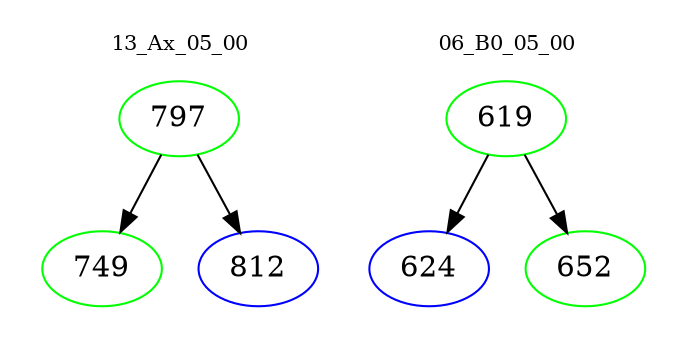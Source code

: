 digraph{
subgraph cluster_0 {
color = white
label = "13_Ax_05_00";
fontsize=10;
T0_797 [label="797", color="green"]
T0_797 -> T0_749 [color="black"]
T0_749 [label="749", color="green"]
T0_797 -> T0_812 [color="black"]
T0_812 [label="812", color="blue"]
}
subgraph cluster_1 {
color = white
label = "06_B0_05_00";
fontsize=10;
T1_619 [label="619", color="green"]
T1_619 -> T1_624 [color="black"]
T1_624 [label="624", color="blue"]
T1_619 -> T1_652 [color="black"]
T1_652 [label="652", color="green"]
}
}
